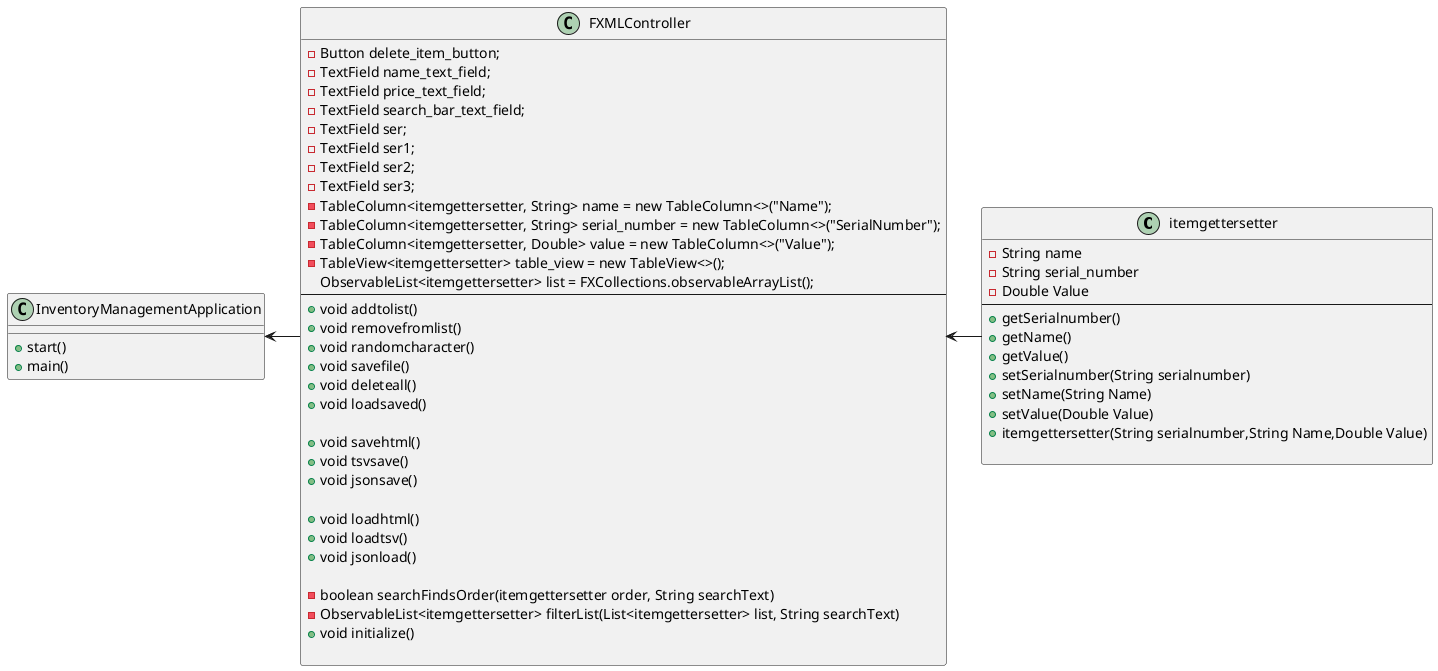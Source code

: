 @startuml
class itemgettersetter{
-String name
-String serial_number
-Double Value
--
+getSerialnumber()
+getName()
+getValue()
+setSerialnumber(String serialnumber)
+setName(String Name)
+setValue(Double Value)
+itemgettersetter(String serialnumber,String Name,Double Value)

}

class InventoryManagementApplication{
+start()
+main()
}

class FXMLController{
     -Button delete_item_button;
     -TextField name_text_field;
     -TextField price_text_field;
     -TextField search_bar_text_field;
     -TextField ser;
     -TextField ser1;
     -TextField ser2;
     -TextField ser3;
     -TableColumn<itemgettersetter, String> name = new TableColumn<>("Name");
     -TableColumn<itemgettersetter, String> serial_number = new TableColumn<>("SerialNumber");
     -TableColumn<itemgettersetter, Double> value = new TableColumn<>("Value");
     -TableView<itemgettersetter> table_view = new TableView<>();
     ObservableList<itemgettersetter> list = FXCollections.observableArrayList();
    --
    +void addtolist()
    +void removefromlist()
    +void randomcharacter()
    +void savefile()
    +void deleteall()
    +void loadsaved()

    +void savehtml()
    +void tsvsave()
    +void jsonsave()

    +void loadhtml()
    +void loadtsv()
    +void jsonload()

    -boolean searchFindsOrder(itemgettersetter order, String searchText)
    -ObservableList<itemgettersetter> filterList(List<itemgettersetter> list, String searchText)
    +void initialize()

}
InventoryManagementApplication<-FXMLController
FXMLController<-itemgettersetter

@enduml
